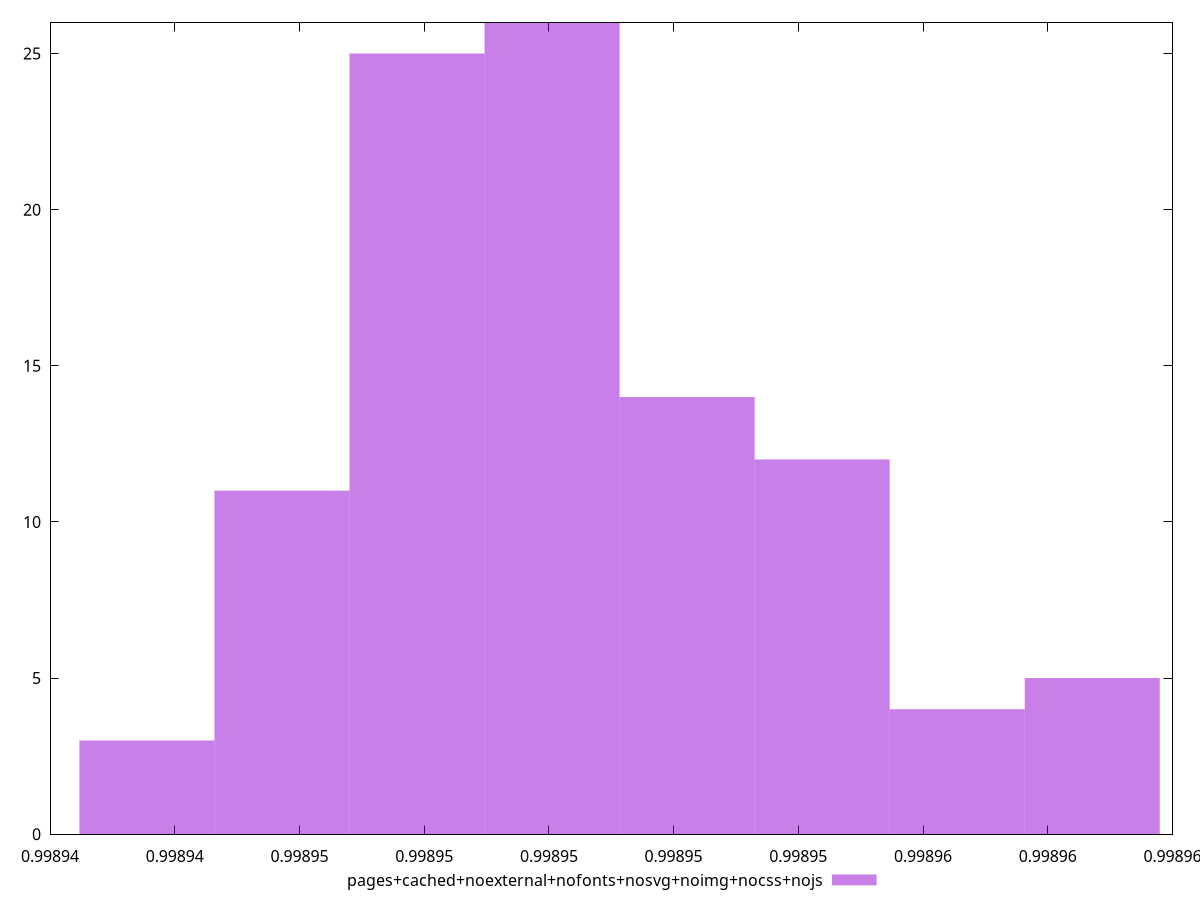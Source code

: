 $_pagesCachedNoexternalNofontsNosvgNoimgNocssNojs <<EOF
0.9989478851746069 25
0.9989543819177316 12
0.99895221633669 14
0.9989587130798147 5
0.9989500507556485 26
0.9989565474987732 4
0.9989435540125238 3
0.9989457195935654 11
EOF
set key outside below
set terminal pngcairo
set output "report_00006_2020-11-02T20-21-41.718Z/interactive/pages+cached+noexternal+nofonts+nosvg+noimg+nocss+nojs//hist.png"
set yrange [0:26]
set boxwidth 0.000002165581041559228
set style fill transparent solid 0.5 noborder
plot $_pagesCachedNoexternalNofontsNosvgNoimgNocssNojs title "pages+cached+noexternal+nofonts+nosvg+noimg+nocss+nojs" with boxes ,